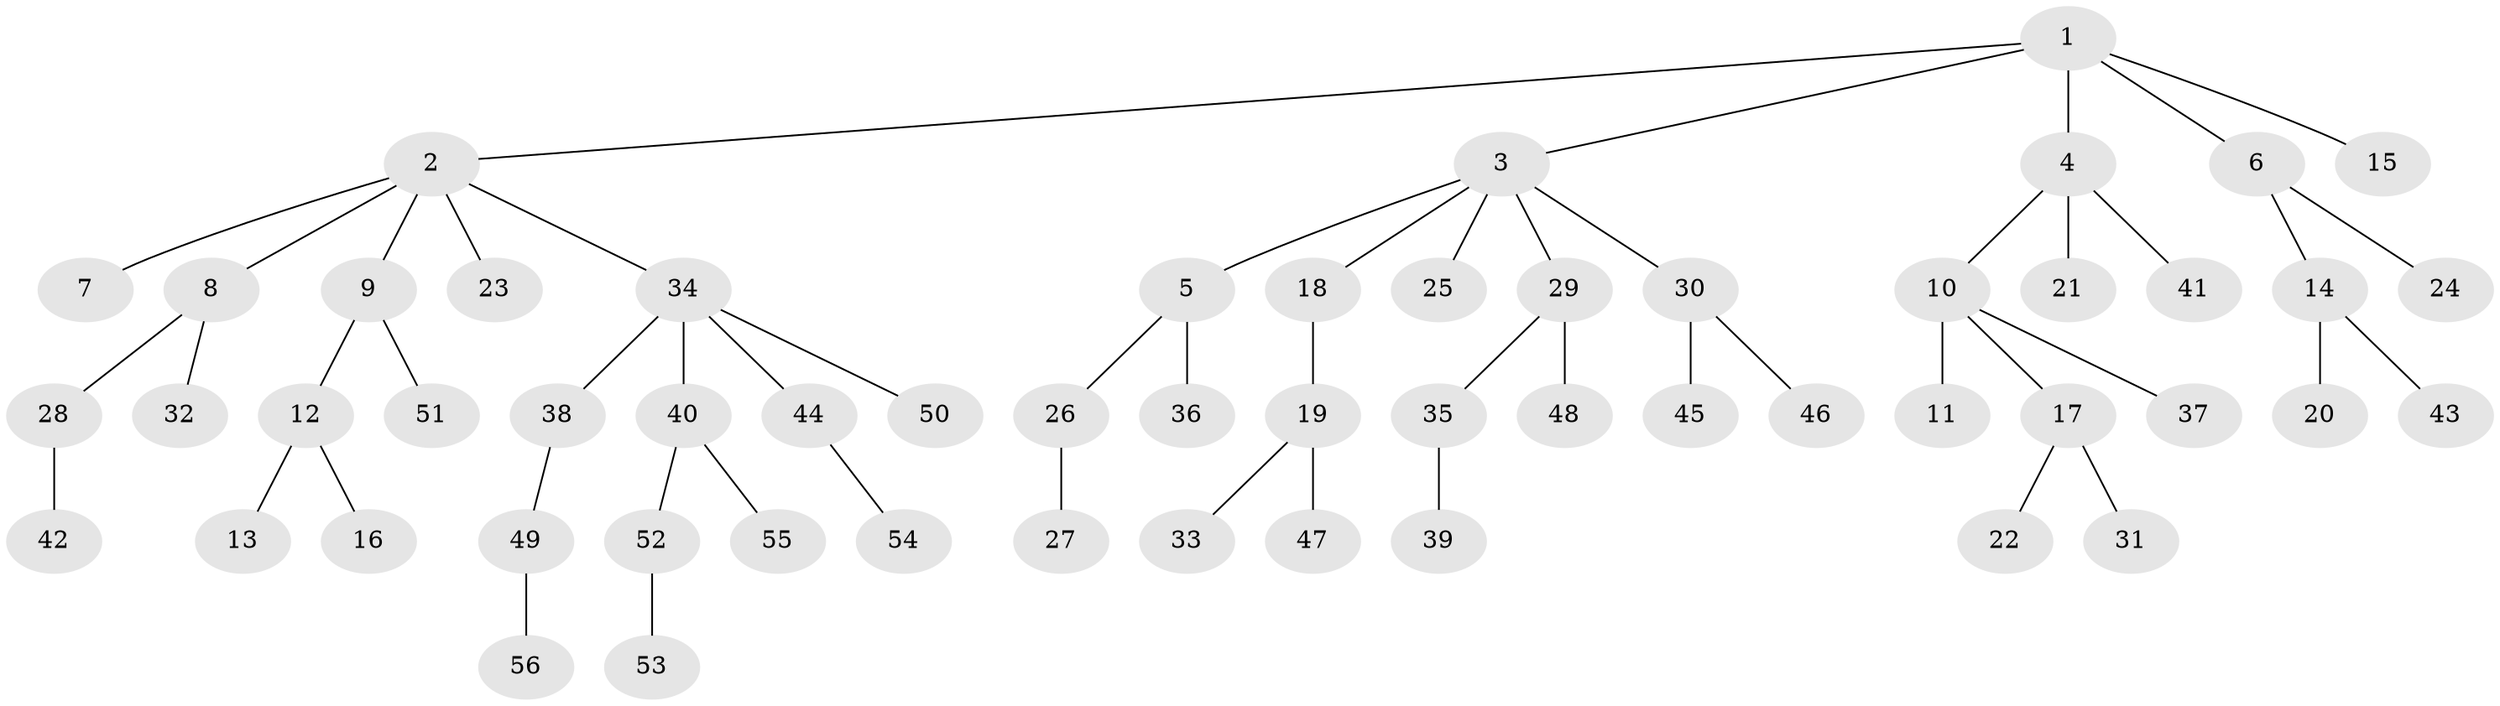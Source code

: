 // coarse degree distribution, {4: 0.07317073170731707, 7: 0.04878048780487805, 3: 0.0975609756097561, 1: 0.6097560975609756, 5: 0.024390243902439025, 2: 0.14634146341463414}
// Generated by graph-tools (version 1.1) at 2025/42/03/06/25 10:42:05]
// undirected, 56 vertices, 55 edges
graph export_dot {
graph [start="1"]
  node [color=gray90,style=filled];
  1;
  2;
  3;
  4;
  5;
  6;
  7;
  8;
  9;
  10;
  11;
  12;
  13;
  14;
  15;
  16;
  17;
  18;
  19;
  20;
  21;
  22;
  23;
  24;
  25;
  26;
  27;
  28;
  29;
  30;
  31;
  32;
  33;
  34;
  35;
  36;
  37;
  38;
  39;
  40;
  41;
  42;
  43;
  44;
  45;
  46;
  47;
  48;
  49;
  50;
  51;
  52;
  53;
  54;
  55;
  56;
  1 -- 2;
  1 -- 3;
  1 -- 4;
  1 -- 6;
  1 -- 15;
  2 -- 7;
  2 -- 8;
  2 -- 9;
  2 -- 23;
  2 -- 34;
  3 -- 5;
  3 -- 18;
  3 -- 25;
  3 -- 29;
  3 -- 30;
  4 -- 10;
  4 -- 21;
  4 -- 41;
  5 -- 26;
  5 -- 36;
  6 -- 14;
  6 -- 24;
  8 -- 28;
  8 -- 32;
  9 -- 12;
  9 -- 51;
  10 -- 11;
  10 -- 17;
  10 -- 37;
  12 -- 13;
  12 -- 16;
  14 -- 20;
  14 -- 43;
  17 -- 22;
  17 -- 31;
  18 -- 19;
  19 -- 33;
  19 -- 47;
  26 -- 27;
  28 -- 42;
  29 -- 35;
  29 -- 48;
  30 -- 45;
  30 -- 46;
  34 -- 38;
  34 -- 40;
  34 -- 44;
  34 -- 50;
  35 -- 39;
  38 -- 49;
  40 -- 52;
  40 -- 55;
  44 -- 54;
  49 -- 56;
  52 -- 53;
}
